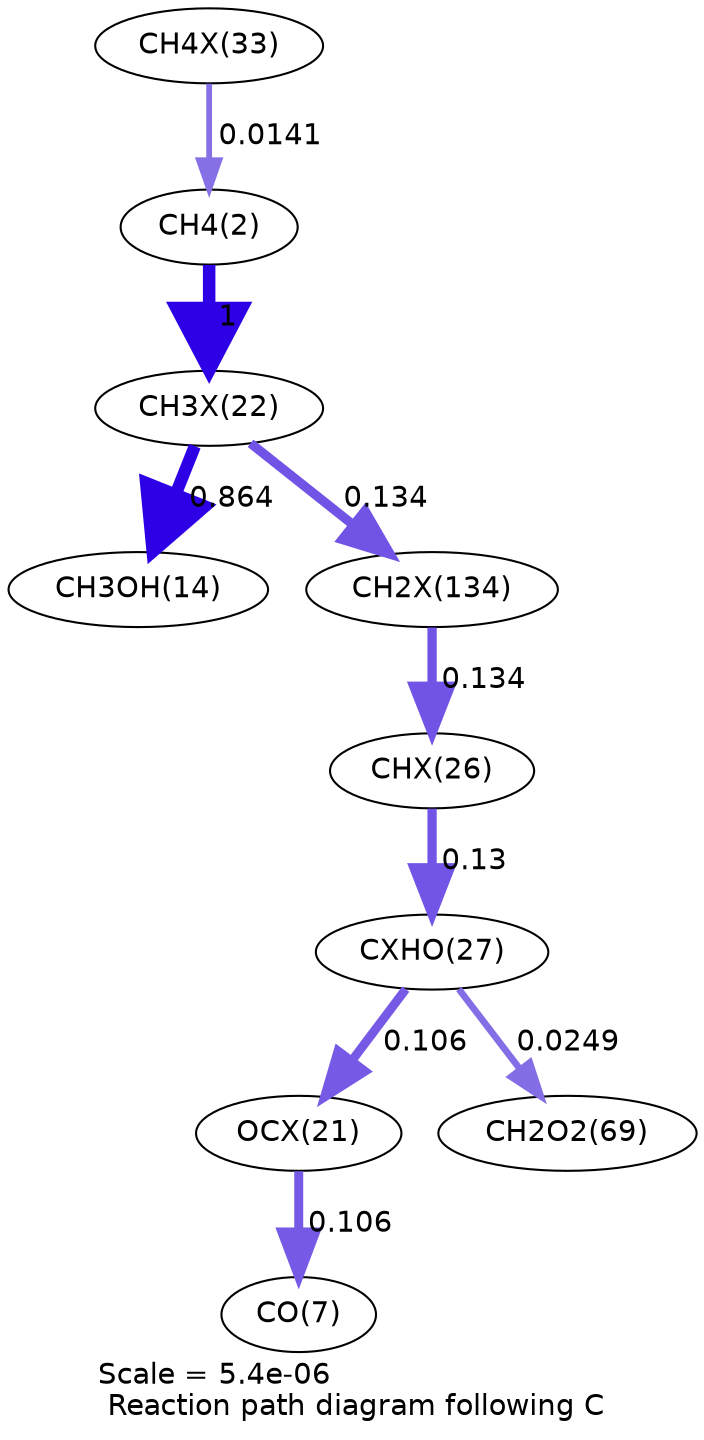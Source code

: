 digraph reaction_paths {
center=1;
s37 -> s4[fontname="Helvetica", penwidth=2.78, arrowsize=1.39, color="0.7, 0.514, 0.9"
, label=" 0.0141"];
s4 -> s32[fontname="Helvetica", penwidth=6, arrowsize=3, color="0.7, 1.5, 0.9"
, label=" 1"];
s32 -> s16[fontname="Helvetica", penwidth=5.89, arrowsize=2.95, color="0.7, 1.36, 0.9"
, label=" 0.864"];
s32 -> s45[fontname="Helvetica", penwidth=4.48, arrowsize=2.24, color="0.7, 0.634, 0.9"
, label=" 0.134"];
s45 -> s35[fontname="Helvetica", penwidth=4.48, arrowsize=2.24, color="0.7, 0.634, 0.9"
, label=" 0.134"];
s35 -> s36[fontname="Helvetica", penwidth=4.46, arrowsize=2.23, color="0.7, 0.63, 0.9"
, label=" 0.13"];
s36 -> s31[fontname="Helvetica", penwidth=4.3, arrowsize=2.15, color="0.7, 0.606, 0.9"
, label=" 0.106"];
s36 -> s22[fontname="Helvetica", penwidth=3.21, arrowsize=1.61, color="0.7, 0.525, 0.9"
, label=" 0.0249"];
s31 -> s9[fontname="Helvetica", penwidth=4.31, arrowsize=2.15, color="0.7, 0.606, 0.9"
, label=" 0.106"];
s4 [ fontname="Helvetica", label="CH4(2)"];
s9 [ fontname="Helvetica", label="CO(7)"];
s16 [ fontname="Helvetica", label="CH3OH(14)"];
s22 [ fontname="Helvetica", label="CH2O2(69)"];
s31 [ fontname="Helvetica", label="OCX(21)"];
s32 [ fontname="Helvetica", label="CH3X(22)"];
s35 [ fontname="Helvetica", label="CHX(26)"];
s36 [ fontname="Helvetica", label="CXHO(27)"];
s37 [ fontname="Helvetica", label="CH4X(33)"];
s45 [ fontname="Helvetica", label="CH2X(134)"];
 label = "Scale = 5.4e-06\l Reaction path diagram following C";
 fontname = "Helvetica";
}
